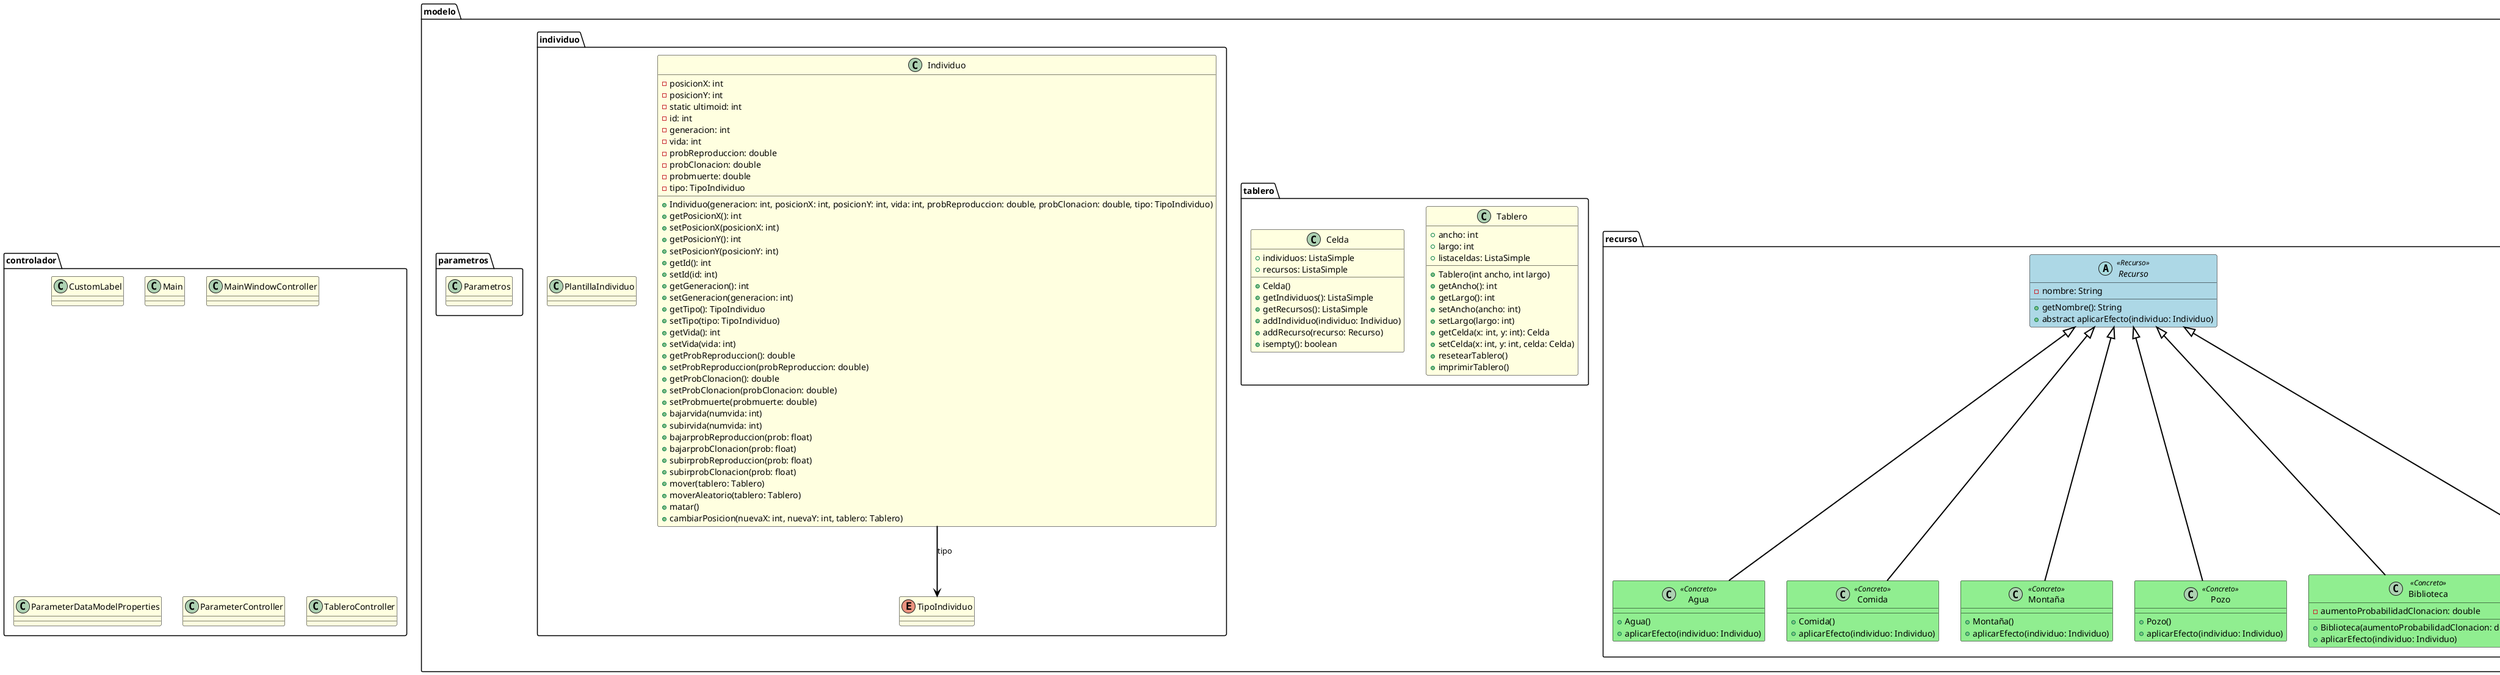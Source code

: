 @startuml
               skinparam class {
                   BackgroundColor<<Recurso>> LightBlue
                   BorderColor<<Recurso>> Black
                   BackgroundColor<<Concreto>> LightGreen
                   BorderColor<<Concreto>> Black
                   ArrowColor Black
                   ArrowThickness 2
                   LineColor Black
                   LineThickness 2
               }

               folder modelo {
                   folder recurso {
                       abstract class Recurso <<Recurso>> {
                           - nombre: String
                           + getNombre(): String
                           + abstract aplicarEfecto(individuo: Individuo)
                       }
                       class Agua <<Concreto>> {
                           +Agua()
                           + aplicarEfecto(individuo: Individuo)
                       }
                       class Comida <<Concreto>> {
                           +Comida()
                           + aplicarEfecto(individuo: Individuo)
                       }
                       class Montaña <<Concreto>> {
                           +Montaña()
                           + aplicarEfecto(individuo: Individuo)
                       }
                       class Pozo <<Concreto>> {
                           +Pozo()
                           + aplicarEfecto(individuo: Individuo)
                       }
                       class Biblioteca <<Concreto>> {
                           - aumentoProbabilidadClonacion: double
                           + Biblioteca(aumentoProbabilidadClonacion: double)
                           + aplicarEfecto(individuo: Individuo)
                       }
                       class Tesoro <<Concreto>> {
                           - aumentoProbabilidadReproduccion: double
                           + Tesoro(aumentoProbabilidadReproduccion: double)
                           + aplicarEfecto(individuo: Individuo)
                       }

                       Recurso <|-- Agua
                       Recurso <|-- Comida
                       Recurso <|-- Montaña
                       Recurso <|-- Pozo
                       Recurso <|-- Biblioteca
                       Recurso <|-- Tesoro
                   }

                   folder tablero {
                       class Tablero {
                           + ancho: int
                           + largo: int
                           + listaceldas: ListaSimple
                           + Tablero(int ancho, int largo)
                           + getAncho(): int
                           + getLargo(): int
                           + setAncho(ancho: int)
                           + setLargo(largo: int)
                           + getCelda(x: int, y: int): Celda
                           + setCelda(x: int, y: int, celda: Celda)
                           + resetearTablero()
                           + imprimirTablero()
                       }

                       class Celda {
                           + individuos: ListaSimple
                           + recursos: ListaSimple
                           + Celda()
                           + getIndividuos(): ListaSimple
                           + getRecursos(): ListaSimple
                           + addIndividuo(individuo: Individuo)
                           + addRecurso(recurso: Recurso)
                           + isempty(): boolean
                       }
                   }
                   skinparam class {
                       BackgroundColor LightYellow
                       BorderColor Black
                       ArrowColor Black
                       ArrowThickness 2
                       LineColor Black
                       LineThickness 2
                   }

                   folder individuo {
                       class Individuo {
                           - posicionX: int
                           - posicionY: int
                           - static ultimoid: int
                           - id: int
                           - generacion: int
                           - vida: int
                           - probReproduccion: double
                           - probClonacion: double
                           - probmuerte: double
                           - tipo: TipoIndividuo
                           + Individuo(generacion: int, posicionX: int, posicionY: int, vida: int, probReproduccion: double, probClonacion: double, tipo: TipoIndividuo)
                           + getPosicionX(): int
                           + setPosicionX(posicionX: int)
                           + getPosicionY(): int
                           + setPosicionY(posicionY: int)
                           + getId(): int
                           + setId(id: int)
                           + getGeneracion(): int
                           + setGeneracion(generacion: int)
                           + getTipo(): TipoIndividuo
                           + setTipo(tipo: TipoIndividuo)
                           + getVida(): int
                           + setVida(vida: int)
                           + getProbReproduccion(): double
                           + setProbReproduccion(probReproduccion: double)
                           + getProbClonacion(): double
                           + setProbClonacion(probClonacion: double)
                           + setProbmuerte(probmuerte: double)
                           + bajarvida(numvida: int)
                           + subirvida(numvida: int)
                           + bajarprobReproduccion(prob: float)
                           + bajarprobClonacion(prob: float)
                           + subirprobReproduccion(prob: float)
                           + subirprobClonacion(prob: float)
                           + mover(tablero: Tablero)
                           + moverAleatorio(tablero: Tablero)
                           + matar()
                           + cambiarPosicion(nuevaX: int, nuevaY: int, tablero: Tablero)
                       }

                       enum TipoIndividuo {
                       }
                       class PlantillaIndividuo {
                       }

                       Individuo --> TipoIndividuo : tipo
                   }
                   folder parametros {
                       class Parametros {
                       }
                   }
               }

               folder controlador {
                   class CustomLabel {
                   }
                   class Main {
                   }
                   class MainWindowController {
                   }
                   class ParameterDataModelProperties {
                   }
                   class ParameterController {
                   }
                   class TableroController {
                   }
               }
               @enduml
